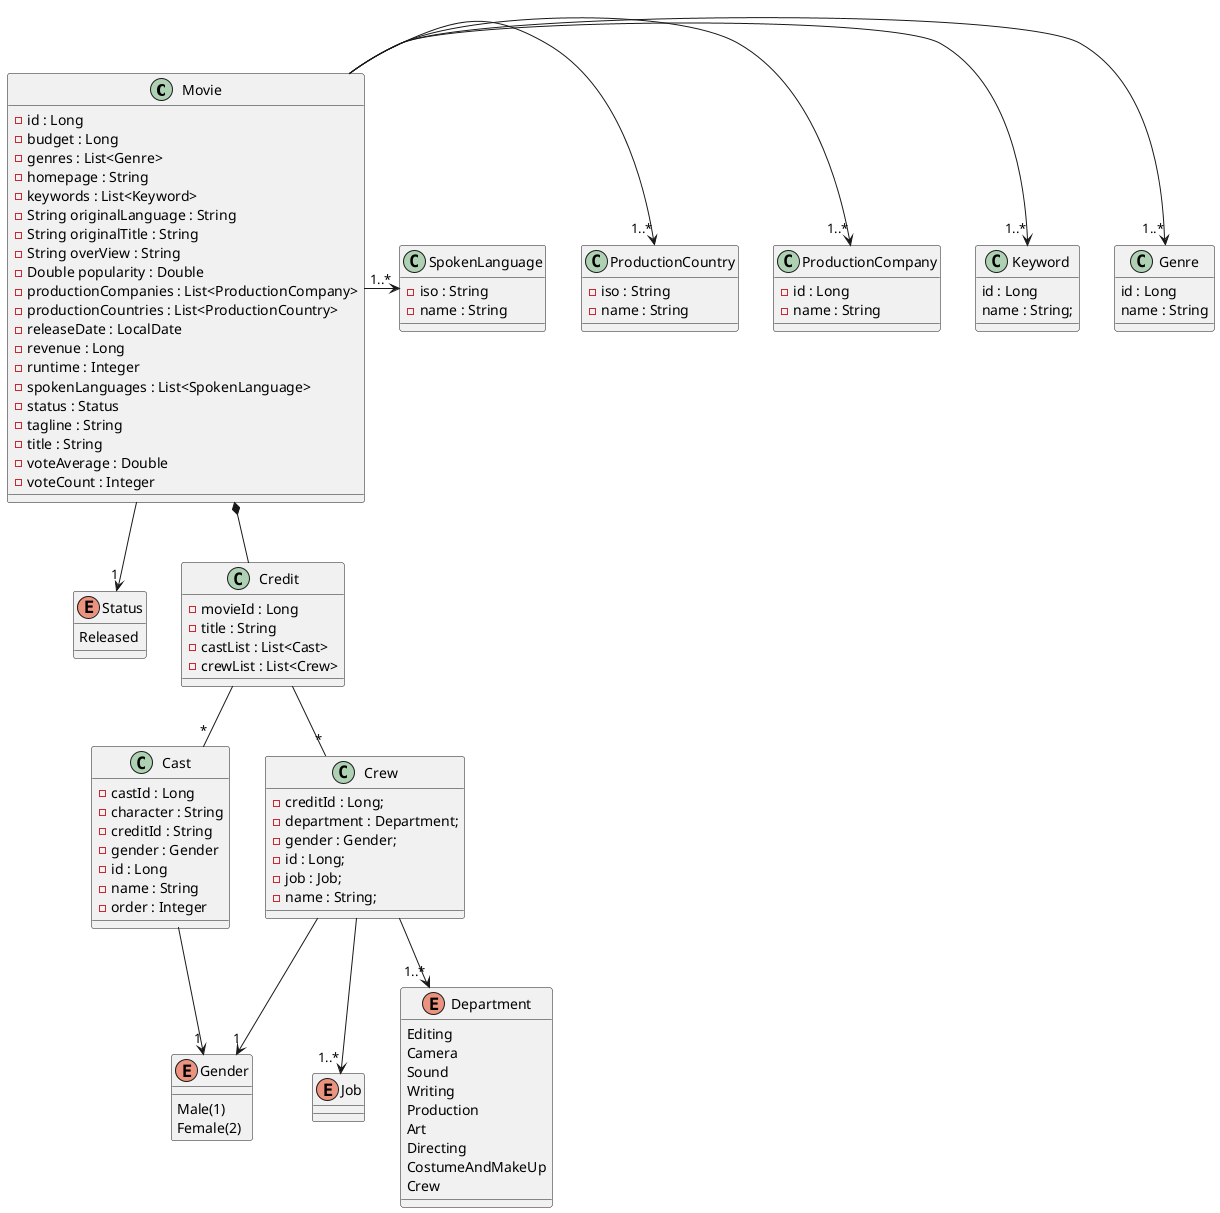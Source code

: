 @startuml

skinparam minClassWidth 50

class Movie {
    - id : Long
    - budget : Long
    - genres : List<Genre>
    - homepage : String
    - keywords : List<Keyword>
    - String originalLanguage : String
    - String originalTitle : String
    - String overView : String
    - Double popularity : Double
    - productionCompanies : List<ProductionCompany>
    - productionCountries : List<ProductionCountry>
    - releaseDate : LocalDate
    - revenue : Long
    - runtime : Integer
    - spokenLanguages : List<SpokenLanguage>
    - status : Status
    - tagline : String
    - title : String
    - voteAverage : Double
    - voteCount : Integer
}

class Genre {
    id : Long
    name : String
}

class Keyword {
    id : Long
    name : String;
}

enum Gender {
    Male(1)
    Female(2)
}

class ProductionCompany {
    - id : Long
    - name : String
}

class ProductionCountry {
    - iso : String
    - name : String
}

class SpokenLanguage {
    - iso : String
    - name : String
}

enum Status {
    Released
}

class Credit {
    - movieId : Long
    - title : String
    - castList : List<Cast>
    - crewList : List<Crew>
}

class Cast {
    - castId : Long
    - character : String
    - creditId : String
    - gender : Gender
    - id : Long
    - name : String
    - order : Integer
}

class Crew {
    - creditId : Long;
    - department : Department;
    - gender : Gender;
    - id : Long;
    - job : Job;
    - name : String;
}

enum Job {

}

enum Department {
    Editing
    Camera
    Sound
    Writing
    Production
    Art
    Directing
    CostumeAndMakeUp
    Crew
}

Movie -> "1..*" Genre
Movie -> "1..*" Keyword
Movie -> "1..*" ProductionCompany
Movie -> "1..*" ProductionCountry
Movie -> "1..*" SpokenLanguage
Movie *-- Credit
Movie --> "1" Status
Credit -- "*" Crew
Credit -- "*" Cast
Crew --> "1..*" Department
Crew --> "1..*" Job
Crew --> "1" Gender
Cast --> "1" Gender

@enduml